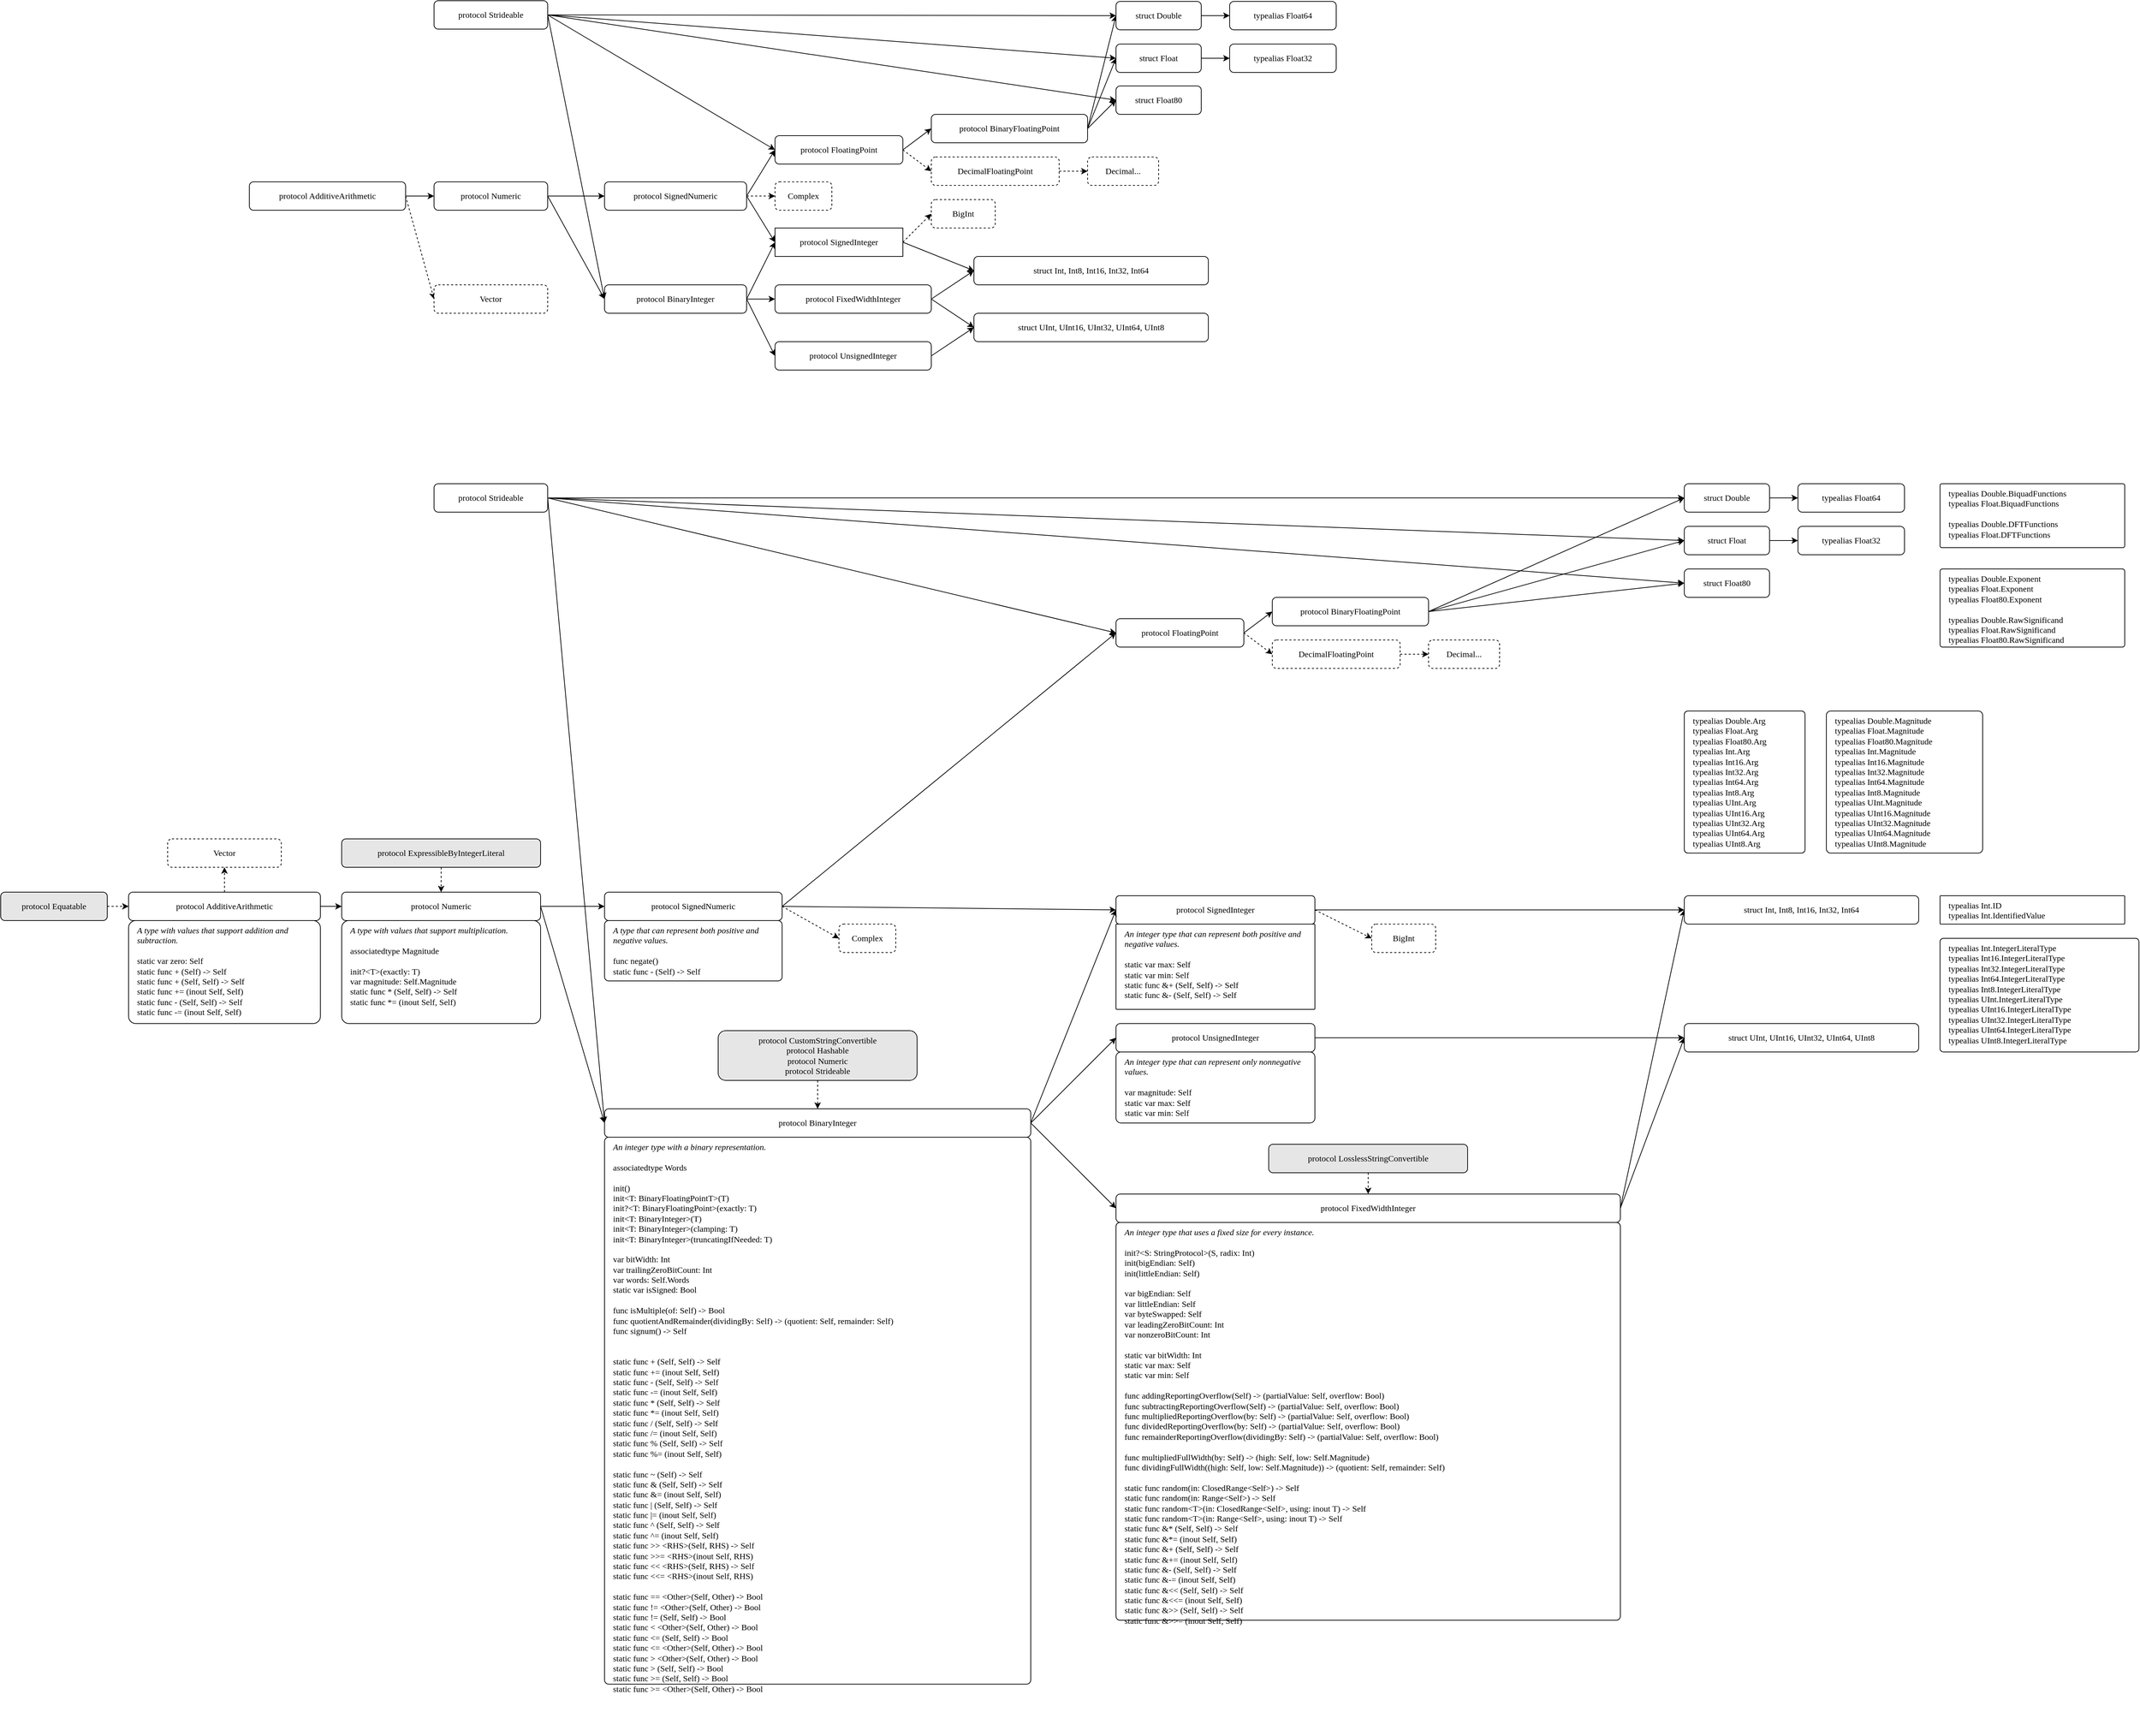 <mxfile version="10.8.9" type="github"><diagram id="rcVeph1lbxfG8_K3qu0U" name="Page-1"><mxGraphModel dx="2226" dy="1978" grid="1" gridSize="10" guides="1" tooltips="1" connect="1" arrows="1" fold="1" page="1" pageScale="1" pageWidth="827" pageHeight="1169" math="0" shadow="0"><root><mxCell id="0"/><mxCell id="1" parent="0"/><mxCell id="bAg9nZdT17nKx8bPK2S7-5" style="rounded=0;orthogonalLoop=1;jettySize=auto;html=1;exitX=1;exitY=0.5;exitDx=0;exitDy=0;entryX=0;entryY=0.5;entryDx=0;entryDy=0;" parent="1" source="bAg9nZdT17nKx8bPK2S7-1" target="bAg9nZdT17nKx8bPK2S7-3" edge="1"><mxGeometry relative="1" as="geometry"/></mxCell><mxCell id="bAg9nZdT17nKx8bPK2S7-16" style="edgeStyle=none;rounded=0;orthogonalLoop=1;jettySize=auto;html=1;exitX=1;exitY=0.5;exitDx=0;exitDy=0;entryX=0;entryY=0.5;entryDx=0;entryDy=0;" parent="1" source="bAg9nZdT17nKx8bPK2S7-1" target="bAg9nZdT17nKx8bPK2S7-11" edge="1"><mxGeometry relative="1" as="geometry"/></mxCell><mxCell id="bAg9nZdT17nKx8bPK2S7-1" value="&lt;div&gt;&lt;div&gt;&lt;div&gt;&lt;div&gt;&lt;div&gt;&lt;div&gt;&lt;div&gt;&lt;div&gt;&lt;div&gt;&lt;div&gt;&lt;div&gt;&lt;div&gt;&lt;div&gt;&lt;div&gt;&lt;div&gt;&lt;span&gt;&lt;div&gt;&lt;div&gt;&lt;div&gt;&lt;div&gt;&lt;div&gt;&lt;div&gt;&lt;div&gt;&lt;div&gt;&lt;div&gt;&lt;div&gt;&lt;div&gt;&lt;div&gt;&lt;div&gt;&lt;div&gt;&lt;div&gt;&lt;div&gt;&lt;div&gt;&lt;div&gt;&lt;div&gt;&lt;div&gt;&lt;span&gt;&lt;div&gt;&lt;div&gt;&lt;div&gt;&lt;div&gt;&lt;div&gt;&lt;div&gt;&lt;div&gt;&lt;div&gt;&lt;div&gt;&lt;div&gt;&lt;div&gt;&lt;div&gt;&lt;div&gt;&lt;div&gt;&lt;div&gt;&lt;div&gt;&lt;table&gt;&lt;tbody&gt;&lt;tr&gt;&lt;td height=&quot;21&quot;&gt;protocol FixedWidthInteger&lt;/td&gt;&lt;/tr&gt;&lt;/tbody&gt;&lt;/table&gt;&lt;/div&gt;&lt;/div&gt;&lt;/div&gt;&lt;/div&gt;&lt;/div&gt;&lt;/div&gt;&lt;/div&gt;&lt;/div&gt;&lt;/div&gt;&lt;/div&gt;&lt;/div&gt;&lt;/div&gt;&lt;/div&gt;&lt;/div&gt;&lt;/div&gt;&lt;/div&gt;&lt;/span&gt;&lt;/div&gt;&lt;/div&gt;&lt;/div&gt;&lt;/div&gt;&lt;/div&gt;&lt;/div&gt;&lt;/div&gt;&lt;/div&gt;&lt;/div&gt;&lt;/div&gt;&lt;/div&gt;&lt;/div&gt;&lt;/div&gt;&lt;/div&gt;&lt;/div&gt;&lt;/div&gt;&lt;/div&gt;&lt;/div&gt;&lt;/div&gt;&lt;/div&gt;&lt;/span&gt;&lt;/div&gt;&lt;/div&gt;&lt;/div&gt;&lt;/div&gt;&lt;/div&gt;&lt;/div&gt;&lt;/div&gt;&lt;/div&gt;&lt;/div&gt;&lt;/div&gt;&lt;/div&gt;&lt;/div&gt;&lt;/div&gt;&lt;/div&gt;&lt;/div&gt;" style="rounded=1;whiteSpace=wrap;html=1;fontFamily=Menlo;" parent="1" vertex="1"><mxGeometry x="800" y="120" width="220" height="40" as="geometry"/></mxCell><mxCell id="bAg9nZdT17nKx8bPK2S7-6" style="rounded=0;orthogonalLoop=1;jettySize=auto;html=1;exitX=1;exitY=0.5;exitDx=0;exitDy=0;entryX=0;entryY=0.5;entryDx=0;entryDy=0;" parent="1" source="bAg9nZdT17nKx8bPK2S7-2" target="bAg9nZdT17nKx8bPK2S7-3" edge="1"><mxGeometry relative="1" as="geometry"/></mxCell><mxCell id="KWHoCQcayo5Sqr1PXvE4-10" style="edgeStyle=none;rounded=0;orthogonalLoop=1;jettySize=auto;html=1;exitX=1;exitY=0.5;exitDx=0;exitDy=0;entryX=0;entryY=0.5;entryDx=0;entryDy=0;dashed=1;" parent="1" source="bAg9nZdT17nKx8bPK2S7-2" target="KWHoCQcayo5Sqr1PXvE4-9" edge="1"><mxGeometry relative="1" as="geometry"/></mxCell><mxCell id="bAg9nZdT17nKx8bPK2S7-2" value="&lt;span&gt;&lt;span&gt;&lt;table&gt;&lt;tbody&gt;&lt;tr&gt;&lt;td height=&quot;21&quot;&gt;protocol SignedInteger&lt;/td&gt;&lt;/tr&gt;&lt;/tbody&gt;&lt;/table&gt;&lt;/span&gt;&lt;/span&gt;" style="rounded=1;whiteSpace=wrap;html=1;fontFamily=Menlo;arcSize=0;" parent="1" vertex="1"><mxGeometry x="800" y="40" width="180" height="40" as="geometry"/></mxCell><mxCell id="bAg9nZdT17nKx8bPK2S7-3" value="&lt;span&gt;&lt;span&gt;struct Int,&amp;nbsp;&lt;/span&gt;&lt;/span&gt;Int8, Int16, Int32, Int64&lt;span&gt;&lt;span&gt;&lt;br&gt;&lt;/span&gt;&lt;/span&gt;" style="rounded=1;whiteSpace=wrap;html=1;fontFamily=Menlo;" parent="1" vertex="1"><mxGeometry x="1080" y="80" width="330" height="40" as="geometry"/></mxCell><mxCell id="bAg9nZdT17nKx8bPK2S7-9" style="edgeStyle=none;rounded=0;orthogonalLoop=1;jettySize=auto;html=1;exitX=1;exitY=0.5;exitDx=0;exitDy=0;entryX=0;entryY=0.5;entryDx=0;entryDy=0;" parent="1" source="bAg9nZdT17nKx8bPK2S7-7" target="bAg9nZdT17nKx8bPK2S7-1" edge="1"><mxGeometry relative="1" as="geometry"/></mxCell><mxCell id="bAg9nZdT17nKx8bPK2S7-17" style="edgeStyle=none;rounded=0;orthogonalLoop=1;jettySize=auto;html=1;exitX=1;exitY=0.5;exitDx=0;exitDy=0;entryX=0;entryY=0.5;entryDx=0;entryDy=0;" parent="1" source="bAg9nZdT17nKx8bPK2S7-7" target="bAg9nZdT17nKx8bPK2S7-13" edge="1"><mxGeometry relative="1" as="geometry"/></mxCell><mxCell id="bAg9nZdT17nKx8bPK2S7-18" style="edgeStyle=none;rounded=0;orthogonalLoop=1;jettySize=auto;html=1;exitX=1;exitY=0.5;exitDx=0;exitDy=0;entryX=0;entryY=0.5;entryDx=0;entryDy=0;" parent="1" source="bAg9nZdT17nKx8bPK2S7-7" target="bAg9nZdT17nKx8bPK2S7-2" edge="1"><mxGeometry relative="1" as="geometry"/></mxCell><mxCell id="bAg9nZdT17nKx8bPK2S7-7" value="&lt;span&gt;&lt;span&gt;protocol BinaryInteger&lt;br&gt;&lt;/span&gt;&lt;/span&gt;" style="rounded=1;whiteSpace=wrap;html=1;fontFamily=Menlo;" parent="1" vertex="1"><mxGeometry x="560" y="120" width="200" height="40" as="geometry"/></mxCell><mxCell id="bAg9nZdT17nKx8bPK2S7-11" value="struct&amp;nbsp;&lt;span&gt;&lt;span&gt;UInt, UInt16, UInt32, UInt64, UInt8&lt;br&gt;&lt;/span&gt;&lt;/span&gt;" style="rounded=1;whiteSpace=wrap;html=1;fontFamily=Menlo;" parent="1" vertex="1"><mxGeometry x="1080" y="160" width="330" height="40" as="geometry"/></mxCell><mxCell id="bAg9nZdT17nKx8bPK2S7-15" style="edgeStyle=none;rounded=0;orthogonalLoop=1;jettySize=auto;html=1;exitX=1;exitY=0.5;exitDx=0;exitDy=0;entryX=0;entryY=0.5;entryDx=0;entryDy=0;" parent="1" source="bAg9nZdT17nKx8bPK2S7-13" target="bAg9nZdT17nKx8bPK2S7-11" edge="1"><mxGeometry relative="1" as="geometry"/></mxCell><mxCell id="bAg9nZdT17nKx8bPK2S7-13" value="&lt;span&gt;&lt;span&gt;protocol UnsignedInteger&lt;br&gt;&lt;/span&gt;&lt;/span&gt;" style="rounded=1;whiteSpace=wrap;html=1;fontFamily=Menlo;" parent="1" vertex="1"><mxGeometry x="800" y="200" width="220" height="40" as="geometry"/></mxCell><mxCell id="bAg9nZdT17nKx8bPK2S7-22" style="edgeStyle=none;rounded=0;orthogonalLoop=1;jettySize=auto;html=1;exitX=1;exitY=0.5;exitDx=0;exitDy=0;entryX=0;entryY=0.5;entryDx=0;entryDy=0;" parent="1" source="bAg9nZdT17nKx8bPK2S7-19" target="bAg9nZdT17nKx8bPK2S7-7" edge="1"><mxGeometry relative="1" as="geometry"/></mxCell><mxCell id="RIY-XJ7bLuu8b7dFE1G2-24" style="edgeStyle=none;rounded=0;orthogonalLoop=1;jettySize=auto;html=1;exitX=1;exitY=0.5;exitDx=0;exitDy=0;entryX=0;entryY=0.5;entryDx=0;entryDy=0;" parent="1" source="bAg9nZdT17nKx8bPK2S7-19" target="RIY-XJ7bLuu8b7dFE1G2-22" edge="1"><mxGeometry relative="1" as="geometry"/></mxCell><mxCell id="KWHoCQcayo5Sqr1PXvE4-2" style="rounded=0;orthogonalLoop=1;jettySize=auto;html=1;exitX=1;exitY=0.5;exitDx=0;exitDy=0;entryX=0;entryY=0.5;entryDx=0;entryDy=0;dashed=1;" parent="1" source="bAg9nZdT17nKx8bPK2S7-24" target="KWHoCQcayo5Sqr1PXvE4-1" edge="1"><mxGeometry relative="1" as="geometry"/></mxCell><mxCell id="bAg9nZdT17nKx8bPK2S7-19" value="&lt;span&gt;&lt;span&gt;protocol Numeric&lt;br&gt;&lt;/span&gt;&lt;/span&gt;" style="rounded=1;whiteSpace=wrap;html=1;fontFamily=Menlo;" parent="1" vertex="1"><mxGeometry x="320" y="-25" width="160" height="40" as="geometry"/></mxCell><mxCell id="bAg9nZdT17nKx8bPK2S7-23" style="edgeStyle=none;rounded=0;orthogonalLoop=1;jettySize=auto;html=1;exitX=1;exitY=0.5;exitDx=0;exitDy=0;entryX=0;entryY=0.5;entryDx=0;entryDy=0;" parent="1" source="bAg9nZdT17nKx8bPK2S7-20" target="bAg9nZdT17nKx8bPK2S7-7" edge="1"><mxGeometry relative="1" as="geometry"/></mxCell><mxCell id="RIY-XJ7bLuu8b7dFE1G2-6" style="edgeStyle=none;rounded=0;orthogonalLoop=1;jettySize=auto;html=1;exitX=1;exitY=0.5;exitDx=0;exitDy=0;entryX=0;entryY=0.5;entryDx=0;entryDy=0;" parent="1" source="bAg9nZdT17nKx8bPK2S7-20" target="bAg9nZdT17nKx8bPK2S7-37" edge="1"><mxGeometry relative="1" as="geometry"/></mxCell><mxCell id="RIY-XJ7bLuu8b7dFE1G2-10" style="edgeStyle=none;rounded=0;orthogonalLoop=1;jettySize=auto;html=1;exitX=1;exitY=0.5;exitDx=0;exitDy=0;entryX=0;entryY=0.5;entryDx=0;entryDy=0;" parent="1" source="bAg9nZdT17nKx8bPK2S7-20" target="bAg9nZdT17nKx8bPK2S7-40" edge="1"><mxGeometry relative="1" as="geometry"/></mxCell><mxCell id="RIY-XJ7bLuu8b7dFE1G2-20" style="edgeStyle=none;rounded=0;orthogonalLoop=1;jettySize=auto;html=1;exitX=1;exitY=0.5;exitDx=0;exitDy=0;entryX=0;entryY=0.5;entryDx=0;entryDy=0;" parent="1" source="bAg9nZdT17nKx8bPK2S7-20" target="bAg9nZdT17nKx8bPK2S7-42" edge="1"><mxGeometry relative="1" as="geometry"/></mxCell><mxCell id="RIY-XJ7bLuu8b7dFE1G2-21" style="edgeStyle=none;rounded=0;orthogonalLoop=1;jettySize=auto;html=1;exitX=1;exitY=0.5;exitDx=0;exitDy=0;entryX=0;entryY=0.5;entryDx=0;entryDy=0;" parent="1" source="bAg9nZdT17nKx8bPK2S7-20" target="bAg9nZdT17nKx8bPK2S7-35" edge="1"><mxGeometry relative="1" as="geometry"/></mxCell><mxCell id="bAg9nZdT17nKx8bPK2S7-20" value="&lt;span&gt;&lt;span&gt;protocol Strideable&lt;br&gt;&lt;/span&gt;&lt;/span&gt;" style="rounded=1;whiteSpace=wrap;html=1;fontFamily=Menlo;" parent="1" vertex="1"><mxGeometry x="320" y="-280" width="160" height="40" as="geometry"/></mxCell><mxCell id="bAg9nZdT17nKx8bPK2S7-25" style="edgeStyle=none;rounded=0;orthogonalLoop=1;jettySize=auto;html=1;exitX=1;exitY=0.5;exitDx=0;exitDy=0;entryX=0;entryY=0.5;entryDx=0;entryDy=0;" parent="1" source="bAg9nZdT17nKx8bPK2S7-24" target="bAg9nZdT17nKx8bPK2S7-19" edge="1"><mxGeometry relative="1" as="geometry"/></mxCell><mxCell id="bAg9nZdT17nKx8bPK2S7-24" value="&lt;span&gt;&lt;span&gt;protocol AdditiveArithmetic&lt;br&gt;&lt;/span&gt;&lt;/span&gt;" style="rounded=1;whiteSpace=wrap;html=1;fontFamily=Menlo;" parent="1" vertex="1"><mxGeometry x="60" y="-25" width="220" height="40" as="geometry"/></mxCell><mxCell id="bAg9nZdT17nKx8bPK2S7-39" style="edgeStyle=none;rounded=0;orthogonalLoop=1;jettySize=auto;html=1;exitX=1;exitY=0.5;exitDx=0;exitDy=0;entryX=0;entryY=0.5;entryDx=0;entryDy=0;" parent="1" source="bAg9nZdT17nKx8bPK2S7-30" target="bAg9nZdT17nKx8bPK2S7-37" edge="1"><mxGeometry relative="1" as="geometry"/></mxCell><mxCell id="bAg9nZdT17nKx8bPK2S7-41" style="edgeStyle=none;rounded=0;orthogonalLoop=1;jettySize=auto;html=1;exitX=1;exitY=0.5;exitDx=0;exitDy=0;entryX=0;entryY=0.5;entryDx=0;entryDy=0;" parent="1" source="bAg9nZdT17nKx8bPK2S7-30" target="bAg9nZdT17nKx8bPK2S7-40" edge="1"><mxGeometry relative="1" as="geometry"/></mxCell><mxCell id="bAg9nZdT17nKx8bPK2S7-44" style="edgeStyle=none;rounded=0;orthogonalLoop=1;jettySize=auto;html=1;exitX=1;exitY=0.5;exitDx=0;exitDy=0;entryX=0;entryY=0.5;entryDx=0;entryDy=0;" parent="1" source="bAg9nZdT17nKx8bPK2S7-30" target="bAg9nZdT17nKx8bPK2S7-42" edge="1"><mxGeometry relative="1" as="geometry"/></mxCell><mxCell id="bAg9nZdT17nKx8bPK2S7-30" value="&lt;span&gt;&lt;span&gt;protocol BinaryFloatingPoint&lt;br&gt;&lt;/span&gt;&lt;/span&gt;" style="rounded=1;whiteSpace=wrap;html=1;fontFamily=Menlo;" parent="1" vertex="1"><mxGeometry x="1020" y="-120" width="220" height="40" as="geometry"/></mxCell><mxCell id="bAg9nZdT17nKx8bPK2S7-36" style="edgeStyle=none;rounded=0;orthogonalLoop=1;jettySize=auto;html=1;exitX=1;exitY=0.5;exitDx=0;exitDy=0;entryX=0;entryY=0.5;entryDx=0;entryDy=0;" parent="1" source="bAg9nZdT17nKx8bPK2S7-35" target="bAg9nZdT17nKx8bPK2S7-30" edge="1"><mxGeometry relative="1" as="geometry"/></mxCell><mxCell id="KWHoCQcayo5Sqr1PXvE4-6" style="edgeStyle=none;rounded=0;orthogonalLoop=1;jettySize=auto;html=1;exitX=1;exitY=0.5;exitDx=0;exitDy=0;entryX=0;entryY=0.5;entryDx=0;entryDy=0;dashed=1;" parent="1" source="bAg9nZdT17nKx8bPK2S7-35" target="KWHoCQcayo5Sqr1PXvE4-5" edge="1"><mxGeometry relative="1" as="geometry"/></mxCell><mxCell id="bAg9nZdT17nKx8bPK2S7-35" value="&lt;span&gt;&lt;span&gt;protocol FloatingPoint&lt;br&gt;&lt;/span&gt;&lt;/span&gt;" style="rounded=1;whiteSpace=wrap;html=1;fontFamily=Menlo;" parent="1" vertex="1"><mxGeometry x="800" y="-90" width="180" height="40" as="geometry"/></mxCell><mxCell id="RIY-XJ7bLuu8b7dFE1G2-17" style="edgeStyle=none;rounded=0;orthogonalLoop=1;jettySize=auto;html=1;exitX=1;exitY=0.5;exitDx=0;exitDy=0;entryX=0;entryY=0.5;entryDx=0;entryDy=0;" parent="1" source="bAg9nZdT17nKx8bPK2S7-37" target="RIY-XJ7bLuu8b7dFE1G2-16" edge="1"><mxGeometry relative="1" as="geometry"/></mxCell><mxCell id="bAg9nZdT17nKx8bPK2S7-37" value="&lt;span&gt;&lt;span&gt;struct Double&lt;br&gt;&lt;/span&gt;&lt;/span&gt;" style="rounded=1;whiteSpace=wrap;html=1;fontFamily=Menlo;" parent="1" vertex="1"><mxGeometry x="1280" y="-279" width="120" height="40" as="geometry"/></mxCell><mxCell id="RIY-XJ7bLuu8b7dFE1G2-15" style="edgeStyle=none;rounded=0;orthogonalLoop=1;jettySize=auto;html=1;exitX=1;exitY=0.5;exitDx=0;exitDy=0;entryX=0;entryY=0.5;entryDx=0;entryDy=0;" parent="1" source="bAg9nZdT17nKx8bPK2S7-40" target="RIY-XJ7bLuu8b7dFE1G2-14" edge="1"><mxGeometry relative="1" as="geometry"/></mxCell><mxCell id="bAg9nZdT17nKx8bPK2S7-40" value="&lt;span&gt;&lt;span&gt;struct Float&lt;br&gt;&lt;/span&gt;&lt;/span&gt;" style="rounded=1;whiteSpace=wrap;html=1;fontFamily=Menlo;" parent="1" vertex="1"><mxGeometry x="1280" y="-219" width="120" height="40" as="geometry"/></mxCell><mxCell id="bAg9nZdT17nKx8bPK2S7-42" value="&lt;span&gt;&lt;span&gt;struct Float80&lt;br&gt;&lt;/span&gt;&lt;/span&gt;" style="rounded=1;whiteSpace=wrap;html=1;fontFamily=Menlo;" parent="1" vertex="1"><mxGeometry x="1280" y="-160" width="120" height="40" as="geometry"/></mxCell><mxCell id="RIY-XJ7bLuu8b7dFE1G2-14" value="&lt;span&gt;&lt;span&gt;&lt;span&gt;typealias Float32&lt;/span&gt;&lt;br&gt;&lt;/span&gt;&lt;/span&gt;" style="rounded=1;whiteSpace=wrap;html=1;fontFamily=Menlo;" parent="1" vertex="1"><mxGeometry x="1440" y="-219" width="150" height="40" as="geometry"/></mxCell><mxCell id="RIY-XJ7bLuu8b7dFE1G2-16" value="&lt;span&gt;&lt;span&gt;&lt;span&gt;typealias Float64&lt;/span&gt;&lt;br&gt;&lt;/span&gt;&lt;/span&gt;" style="rounded=1;whiteSpace=wrap;html=1;fontFamily=Menlo;" parent="1" vertex="1"><mxGeometry x="1440" y="-279" width="150" height="40" as="geometry"/></mxCell><mxCell id="RIY-XJ7bLuu8b7dFE1G2-23" style="edgeStyle=none;rounded=0;orthogonalLoop=1;jettySize=auto;html=1;exitX=1;exitY=0.5;exitDx=0;exitDy=0;entryX=0;entryY=0.5;entryDx=0;entryDy=0;" parent="1" source="RIY-XJ7bLuu8b7dFE1G2-22" target="bAg9nZdT17nKx8bPK2S7-35" edge="1"><mxGeometry relative="1" as="geometry"/></mxCell><mxCell id="RIY-XJ7bLuu8b7dFE1G2-25" style="edgeStyle=none;rounded=0;orthogonalLoop=1;jettySize=auto;html=1;exitX=1;exitY=0.5;exitDx=0;exitDy=0;entryX=0;entryY=0.5;entryDx=0;entryDy=0;" parent="1" source="RIY-XJ7bLuu8b7dFE1G2-22" target="bAg9nZdT17nKx8bPK2S7-2" edge="1"><mxGeometry relative="1" as="geometry"/></mxCell><mxCell id="KWHoCQcayo5Sqr1PXvE4-4" style="edgeStyle=none;rounded=0;orthogonalLoop=1;jettySize=auto;html=1;exitX=1;exitY=0.5;exitDx=0;exitDy=0;entryX=0;entryY=0.5;entryDx=0;entryDy=0;dashed=1;" parent="1" source="RIY-XJ7bLuu8b7dFE1G2-22" target="KWHoCQcayo5Sqr1PXvE4-3" edge="1"><mxGeometry relative="1" as="geometry"/></mxCell><mxCell id="RIY-XJ7bLuu8b7dFE1G2-22" value="&lt;span&gt;&lt;span&gt;&lt;span&gt;protocol SignedNumeric&lt;/span&gt;&lt;br&gt;&lt;/span&gt;&lt;/span&gt;" style="rounded=1;whiteSpace=wrap;html=1;fontFamily=Menlo;" parent="1" vertex="1"><mxGeometry x="560" y="-25" width="200" height="40" as="geometry"/></mxCell><mxCell id="KWHoCQcayo5Sqr1PXvE4-1" value="&lt;span&gt;&lt;span&gt;Vector&lt;br&gt;&lt;/span&gt;&lt;/span&gt;" style="rounded=1;whiteSpace=wrap;html=1;fontFamily=Menlo;dashed=1;" parent="1" vertex="1"><mxGeometry x="320" y="120" width="160" height="40" as="geometry"/></mxCell><mxCell id="KWHoCQcayo5Sqr1PXvE4-3" value="&lt;span&gt;&lt;span&gt;Complex&lt;br&gt;&lt;/span&gt;&lt;/span&gt;" style="rounded=1;whiteSpace=wrap;html=1;fontFamily=Menlo;dashed=1;" parent="1" vertex="1"><mxGeometry x="800" y="-25" width="80" height="40" as="geometry"/></mxCell><mxCell id="KWHoCQcayo5Sqr1PXvE4-8" style="edgeStyle=none;rounded=0;orthogonalLoop=1;jettySize=auto;html=1;exitX=1;exitY=0.5;exitDx=0;exitDy=0;entryX=0;entryY=0.5;entryDx=0;entryDy=0;dashed=1;" parent="1" source="KWHoCQcayo5Sqr1PXvE4-5" target="KWHoCQcayo5Sqr1PXvE4-7" edge="1"><mxGeometry relative="1" as="geometry"/></mxCell><mxCell id="KWHoCQcayo5Sqr1PXvE4-5" value="&lt;span&gt;&lt;span&gt;DecimalFloatingPoint&lt;br&gt;&lt;/span&gt;&lt;/span&gt;" style="rounded=1;whiteSpace=wrap;html=1;fontFamily=Menlo;dashed=1;" parent="1" vertex="1"><mxGeometry x="1020" y="-60" width="180" height="40" as="geometry"/></mxCell><mxCell id="KWHoCQcayo5Sqr1PXvE4-7" value="&lt;span&gt;&lt;span&gt;Decimal...&lt;br&gt;&lt;/span&gt;&lt;/span&gt;" style="rounded=1;whiteSpace=wrap;html=1;fontFamily=Menlo;dashed=1;" parent="1" vertex="1"><mxGeometry x="1240" y="-60" width="100" height="40" as="geometry"/></mxCell><mxCell id="KWHoCQcayo5Sqr1PXvE4-9" value="&lt;span&gt;&lt;span&gt;BigInt&lt;br&gt;&lt;/span&gt;&lt;/span&gt;" style="rounded=1;whiteSpace=wrap;html=1;fontFamily=Menlo;dashed=1;" parent="1" vertex="1"><mxGeometry x="1020" width="90" height="40" as="geometry"/></mxCell><mxCell id="ykMHdcyJ0icdueJOqCW1-1" style="rounded=0;orthogonalLoop=1;jettySize=auto;html=1;exitX=1;exitY=0.5;exitDx=0;exitDy=0;entryX=0;entryY=0.5;entryDx=0;entryDy=0;" edge="1" source="ykMHdcyJ0icdueJOqCW1-3" target="ykMHdcyJ0icdueJOqCW1-7" parent="1"><mxGeometry relative="1" as="geometry"/></mxCell><mxCell id="ykMHdcyJ0icdueJOqCW1-2" style="edgeStyle=none;rounded=0;orthogonalLoop=1;jettySize=auto;html=1;exitX=1;exitY=0.5;exitDx=0;exitDy=0;entryX=0;entryY=0.5;entryDx=0;entryDy=0;" edge="1" source="ykMHdcyJ0icdueJOqCW1-3" target="ykMHdcyJ0icdueJOqCW1-12" parent="1"><mxGeometry relative="1" as="geometry"/></mxCell><mxCell id="ykMHdcyJ0icdueJOqCW1-3" value="&lt;div&gt;&lt;div&gt;&lt;div&gt;&lt;div&gt;&lt;div&gt;&lt;div&gt;&lt;div&gt;&lt;div&gt;&lt;div&gt;&lt;div&gt;&lt;div&gt;&lt;div&gt;&lt;div&gt;&lt;div&gt;&lt;div&gt;&lt;span&gt;&lt;div&gt;&lt;div&gt;&lt;div&gt;&lt;div&gt;&lt;div&gt;&lt;div&gt;&lt;div&gt;&lt;div&gt;&lt;div&gt;&lt;div&gt;&lt;div&gt;&lt;div&gt;&lt;div&gt;&lt;div&gt;&lt;div&gt;&lt;div&gt;&lt;div&gt;&lt;div&gt;&lt;div&gt;&lt;div&gt;&lt;span&gt;&lt;div&gt;&lt;div&gt;&lt;div&gt;&lt;div&gt;&lt;div&gt;&lt;div&gt;&lt;div&gt;&lt;div&gt;&lt;div&gt;&lt;div&gt;&lt;div&gt;&lt;div&gt;&lt;div&gt;&lt;div&gt;&lt;div&gt;&lt;div&gt;&lt;table&gt;&lt;tbody&gt;&lt;tr&gt;&lt;td height=&quot;21&quot;&gt;protocol FixedWidthInteger&lt;/td&gt;&lt;/tr&gt;&lt;/tbody&gt;&lt;/table&gt;&lt;/div&gt;&lt;/div&gt;&lt;/div&gt;&lt;/div&gt;&lt;/div&gt;&lt;/div&gt;&lt;/div&gt;&lt;/div&gt;&lt;/div&gt;&lt;/div&gt;&lt;/div&gt;&lt;/div&gt;&lt;/div&gt;&lt;/div&gt;&lt;/div&gt;&lt;/div&gt;&lt;/span&gt;&lt;/div&gt;&lt;/div&gt;&lt;/div&gt;&lt;/div&gt;&lt;/div&gt;&lt;/div&gt;&lt;/div&gt;&lt;/div&gt;&lt;/div&gt;&lt;/div&gt;&lt;/div&gt;&lt;/div&gt;&lt;/div&gt;&lt;/div&gt;&lt;/div&gt;&lt;/div&gt;&lt;/div&gt;&lt;/div&gt;&lt;/div&gt;&lt;/div&gt;&lt;/span&gt;&lt;/div&gt;&lt;/div&gt;&lt;/div&gt;&lt;/div&gt;&lt;/div&gt;&lt;/div&gt;&lt;/div&gt;&lt;/div&gt;&lt;/div&gt;&lt;/div&gt;&lt;/div&gt;&lt;/div&gt;&lt;/div&gt;&lt;/div&gt;&lt;/div&gt;" style="rounded=1;whiteSpace=wrap;html=1;fontFamily=Menlo;" vertex="1" parent="1"><mxGeometry x="1280" y="1400" width="710" height="40" as="geometry"/></mxCell><mxCell id="ykMHdcyJ0icdueJOqCW1-4" style="rounded=0;orthogonalLoop=1;jettySize=auto;html=1;exitX=1;exitY=0.5;exitDx=0;exitDy=0;entryX=0;entryY=0.5;entryDx=0;entryDy=0;" edge="1" source="ykMHdcyJ0icdueJOqCW1-6" target="ykMHdcyJ0icdueJOqCW1-7" parent="1"><mxGeometry relative="1" as="geometry"/></mxCell><mxCell id="ykMHdcyJ0icdueJOqCW1-5" style="edgeStyle=none;rounded=0;orthogonalLoop=1;jettySize=auto;html=1;exitX=1;exitY=0.5;exitDx=0;exitDy=0;entryX=0;entryY=0.5;entryDx=0;entryDy=0;dashed=1;" edge="1" source="ykMHdcyJ0icdueJOqCW1-6" target="ykMHdcyJ0icdueJOqCW1-50" parent="1"><mxGeometry relative="1" as="geometry"/></mxCell><mxCell id="ykMHdcyJ0icdueJOqCW1-6" value="&lt;span&gt;&lt;span&gt;&lt;table&gt;&lt;tbody&gt;&lt;tr&gt;&lt;td height=&quot;21&quot;&gt;protocol SignedInteger&lt;/td&gt;&lt;/tr&gt;&lt;/tbody&gt;&lt;/table&gt;&lt;/span&gt;&lt;/span&gt;" style="rounded=1;whiteSpace=wrap;html=1;fontFamily=Menlo;arcSize=12;" vertex="1" parent="1"><mxGeometry x="1280" y="980" width="280" height="40" as="geometry"/></mxCell><mxCell id="ykMHdcyJ0icdueJOqCW1-7" value="&lt;span&gt;&lt;span&gt;struct Int,&amp;nbsp;&lt;/span&gt;&lt;/span&gt;Int8, Int16, Int32, Int64&lt;span&gt;&lt;span&gt;&lt;br&gt;&lt;/span&gt;&lt;/span&gt;" style="rounded=1;whiteSpace=wrap;html=1;fontFamily=Menlo;" vertex="1" parent="1"><mxGeometry x="2080" y="980" width="330" height="40" as="geometry"/></mxCell><mxCell id="ykMHdcyJ0icdueJOqCW1-8" style="edgeStyle=none;rounded=0;orthogonalLoop=1;jettySize=auto;html=1;exitX=1;exitY=0.5;exitDx=0;exitDy=0;entryX=0;entryY=0.5;entryDx=0;entryDy=0;" edge="1" source="ykMHdcyJ0icdueJOqCW1-11" target="ykMHdcyJ0icdueJOqCW1-3" parent="1"><mxGeometry relative="1" as="geometry"/></mxCell><mxCell id="ykMHdcyJ0icdueJOqCW1-9" style="edgeStyle=none;rounded=0;orthogonalLoop=1;jettySize=auto;html=1;exitX=1;exitY=0.5;exitDx=0;exitDy=0;entryX=0;entryY=0.5;entryDx=0;entryDy=0;" edge="1" source="ykMHdcyJ0icdueJOqCW1-11" target="ykMHdcyJ0icdueJOqCW1-14" parent="1"><mxGeometry relative="1" as="geometry"/></mxCell><mxCell id="ykMHdcyJ0icdueJOqCW1-10" style="edgeStyle=none;rounded=0;orthogonalLoop=1;jettySize=auto;html=1;exitX=1;exitY=0.5;exitDx=0;exitDy=0;entryX=0;entryY=0.5;entryDx=0;entryDy=0;" edge="1" source="ykMHdcyJ0icdueJOqCW1-11" target="ykMHdcyJ0icdueJOqCW1-6" parent="1"><mxGeometry relative="1" as="geometry"/></mxCell><mxCell id="ykMHdcyJ0icdueJOqCW1-11" value="&lt;span&gt;&lt;span&gt;protocol BinaryInteger&lt;br&gt;&lt;/span&gt;&lt;/span&gt;" style="rounded=1;whiteSpace=wrap;html=1;fontFamily=Menlo;" vertex="1" parent="1"><mxGeometry x="560" y="1280" width="600" height="40" as="geometry"/></mxCell><mxCell id="ykMHdcyJ0icdueJOqCW1-12" value="struct&amp;nbsp;&lt;span&gt;&lt;span&gt;UInt, UInt16, UInt32, UInt64, UInt8&lt;br&gt;&lt;/span&gt;&lt;/span&gt;" style="rounded=1;whiteSpace=wrap;html=1;fontFamily=Menlo;" vertex="1" parent="1"><mxGeometry x="2080" y="1160" width="330" height="40" as="geometry"/></mxCell><mxCell id="ykMHdcyJ0icdueJOqCW1-13" style="edgeStyle=none;rounded=0;orthogonalLoop=1;jettySize=auto;html=1;exitX=1;exitY=0.5;exitDx=0;exitDy=0;entryX=0;entryY=0.5;entryDx=0;entryDy=0;" edge="1" source="ykMHdcyJ0icdueJOqCW1-14" target="ykMHdcyJ0icdueJOqCW1-12" parent="1"><mxGeometry relative="1" as="geometry"/></mxCell><mxCell id="ykMHdcyJ0icdueJOqCW1-14" value="&lt;span&gt;&lt;span&gt;protocol UnsignedInteger&lt;br&gt;&lt;/span&gt;&lt;/span&gt;" style="rounded=1;whiteSpace=wrap;html=1;fontFamily=Menlo;" vertex="1" parent="1"><mxGeometry x="1280" y="1160" width="280" height="40" as="geometry"/></mxCell><mxCell id="ykMHdcyJ0icdueJOqCW1-15" style="edgeStyle=none;rounded=0;orthogonalLoop=1;jettySize=auto;html=1;exitX=1;exitY=0.5;exitDx=0;exitDy=0;entryX=0;entryY=0.5;entryDx=0;entryDy=0;" edge="1" source="ykMHdcyJ0icdueJOqCW1-18" target="ykMHdcyJ0icdueJOqCW1-11" parent="1"><mxGeometry relative="1" as="geometry"/></mxCell><mxCell id="ykMHdcyJ0icdueJOqCW1-16" style="edgeStyle=none;rounded=0;orthogonalLoop=1;jettySize=auto;html=1;exitX=1;exitY=0.5;exitDx=0;exitDy=0;entryX=0;entryY=0.5;entryDx=0;entryDy=0;" edge="1" source="ykMHdcyJ0icdueJOqCW1-18" target="ykMHdcyJ0icdueJOqCW1-44" parent="1"><mxGeometry relative="1" as="geometry"/></mxCell><mxCell id="ykMHdcyJ0icdueJOqCW1-17" style="rounded=0;orthogonalLoop=1;jettySize=auto;html=1;exitX=0.5;exitY=0;exitDx=0;exitDy=0;entryX=0.5;entryY=1;entryDx=0;entryDy=0;dashed=1;" edge="1" source="ykMHdcyJ0icdueJOqCW1-26" target="ykMHdcyJ0icdueJOqCW1-45" parent="1"><mxGeometry relative="1" as="geometry"/></mxCell><mxCell id="ykMHdcyJ0icdueJOqCW1-18" value="&lt;span&gt;&lt;span&gt;protocol Numeric&lt;br&gt;&lt;/span&gt;&lt;/span&gt;" style="rounded=1;whiteSpace=wrap;html=1;fontFamily=Menlo;" vertex="1" parent="1"><mxGeometry x="190" y="975" width="280" height="40" as="geometry"/></mxCell><mxCell id="ykMHdcyJ0icdueJOqCW1-19" style="edgeStyle=none;rounded=0;orthogonalLoop=1;jettySize=auto;html=1;exitX=1;exitY=0.5;exitDx=0;exitDy=0;entryX=0;entryY=0.5;entryDx=0;entryDy=0;" edge="1" source="ykMHdcyJ0icdueJOqCW1-24" target="ykMHdcyJ0icdueJOqCW1-11" parent="1"><mxGeometry relative="1" as="geometry"/></mxCell><mxCell id="ykMHdcyJ0icdueJOqCW1-20" style="edgeStyle=none;rounded=0;orthogonalLoop=1;jettySize=auto;html=1;exitX=1;exitY=0.5;exitDx=0;exitDy=0;entryX=0;entryY=0.5;entryDx=0;entryDy=0;" edge="1" source="ykMHdcyJ0icdueJOqCW1-24" target="ykMHdcyJ0icdueJOqCW1-35" parent="1"><mxGeometry relative="1" as="geometry"/></mxCell><mxCell id="ykMHdcyJ0icdueJOqCW1-21" style="edgeStyle=none;rounded=0;orthogonalLoop=1;jettySize=auto;html=1;exitX=1;exitY=0.5;exitDx=0;exitDy=0;entryX=0;entryY=0.5;entryDx=0;entryDy=0;" edge="1" source="ykMHdcyJ0icdueJOqCW1-24" target="ykMHdcyJ0icdueJOqCW1-37" parent="1"><mxGeometry relative="1" as="geometry"/></mxCell><mxCell id="ykMHdcyJ0icdueJOqCW1-22" style="edgeStyle=none;rounded=0;orthogonalLoop=1;jettySize=auto;html=1;exitX=1;exitY=0.5;exitDx=0;exitDy=0;entryX=0;entryY=0.5;entryDx=0;entryDy=0;" edge="1" source="ykMHdcyJ0icdueJOqCW1-24" target="ykMHdcyJ0icdueJOqCW1-38" parent="1"><mxGeometry relative="1" as="geometry"/></mxCell><mxCell id="ykMHdcyJ0icdueJOqCW1-23" style="edgeStyle=none;rounded=0;orthogonalLoop=1;jettySize=auto;html=1;exitX=1;exitY=0.5;exitDx=0;exitDy=0;entryX=0;entryY=0.5;entryDx=0;entryDy=0;" edge="1" source="ykMHdcyJ0icdueJOqCW1-24" target="ykMHdcyJ0icdueJOqCW1-33" parent="1"><mxGeometry relative="1" as="geometry"/></mxCell><mxCell id="ykMHdcyJ0icdueJOqCW1-24" value="&lt;span&gt;&lt;span&gt;protocol Strideable&lt;br&gt;&lt;/span&gt;&lt;/span&gt;" style="rounded=1;whiteSpace=wrap;html=1;fontFamily=Menlo;" vertex="1" parent="1"><mxGeometry x="320" y="400" width="160" height="40" as="geometry"/></mxCell><mxCell id="ykMHdcyJ0icdueJOqCW1-25" style="edgeStyle=none;rounded=0;orthogonalLoop=1;jettySize=auto;html=1;exitX=1;exitY=0.5;exitDx=0;exitDy=0;entryX=0;entryY=0.5;entryDx=0;entryDy=0;" edge="1" source="ykMHdcyJ0icdueJOqCW1-26" target="ykMHdcyJ0icdueJOqCW1-18" parent="1"><mxGeometry relative="1" as="geometry"/></mxCell><mxCell id="ykMHdcyJ0icdueJOqCW1-26" value="&lt;span&gt;&lt;span&gt;protocol AdditiveArithmetic&lt;br&gt;&lt;/span&gt;&lt;/span&gt;" style="rounded=1;whiteSpace=wrap;html=1;fontFamily=Menlo;" vertex="1" parent="1"><mxGeometry x="-110" y="975" width="270" height="40" as="geometry"/></mxCell><mxCell id="ykMHdcyJ0icdueJOqCW1-27" style="edgeStyle=none;rounded=0;orthogonalLoop=1;jettySize=auto;html=1;exitX=1;exitY=0.5;exitDx=0;exitDy=0;entryX=0;entryY=0.5;entryDx=0;entryDy=0;" edge="1" source="ykMHdcyJ0icdueJOqCW1-30" target="ykMHdcyJ0icdueJOqCW1-35" parent="1"><mxGeometry relative="1" as="geometry"/></mxCell><mxCell id="ykMHdcyJ0icdueJOqCW1-28" style="edgeStyle=none;rounded=0;orthogonalLoop=1;jettySize=auto;html=1;exitX=1;exitY=0.5;exitDx=0;exitDy=0;entryX=0;entryY=0.5;entryDx=0;entryDy=0;" edge="1" source="ykMHdcyJ0icdueJOqCW1-30" target="ykMHdcyJ0icdueJOqCW1-37" parent="1"><mxGeometry relative="1" as="geometry"/></mxCell><mxCell id="ykMHdcyJ0icdueJOqCW1-29" style="edgeStyle=none;rounded=0;orthogonalLoop=1;jettySize=auto;html=1;exitX=1;exitY=0.5;exitDx=0;exitDy=0;entryX=0;entryY=0.5;entryDx=0;entryDy=0;" edge="1" source="ykMHdcyJ0icdueJOqCW1-30" target="ykMHdcyJ0icdueJOqCW1-38" parent="1"><mxGeometry relative="1" as="geometry"/></mxCell><mxCell id="ykMHdcyJ0icdueJOqCW1-30" value="&lt;span&gt;&lt;span&gt;protocol BinaryFloatingPoint&lt;br&gt;&lt;/span&gt;&lt;/span&gt;" style="rounded=1;whiteSpace=wrap;html=1;fontFamily=Menlo;" vertex="1" parent="1"><mxGeometry x="1500" y="560" width="220" height="40" as="geometry"/></mxCell><mxCell id="ykMHdcyJ0icdueJOqCW1-31" style="edgeStyle=none;rounded=0;orthogonalLoop=1;jettySize=auto;html=1;exitX=1;exitY=0.5;exitDx=0;exitDy=0;entryX=0;entryY=0.5;entryDx=0;entryDy=0;" edge="1" source="ykMHdcyJ0icdueJOqCW1-33" target="ykMHdcyJ0icdueJOqCW1-30" parent="1"><mxGeometry relative="1" as="geometry"/></mxCell><mxCell id="ykMHdcyJ0icdueJOqCW1-32" style="edgeStyle=none;rounded=0;orthogonalLoop=1;jettySize=auto;html=1;exitX=1;exitY=0.5;exitDx=0;exitDy=0;entryX=0;entryY=0.5;entryDx=0;entryDy=0;dashed=1;" edge="1" source="ykMHdcyJ0icdueJOqCW1-33" target="ykMHdcyJ0icdueJOqCW1-48" parent="1"><mxGeometry relative="1" as="geometry"/></mxCell><mxCell id="ykMHdcyJ0icdueJOqCW1-33" value="&lt;span&gt;&lt;span&gt;protocol FloatingPoint&lt;br&gt;&lt;/span&gt;&lt;/span&gt;" style="rounded=1;whiteSpace=wrap;html=1;fontFamily=Menlo;" vertex="1" parent="1"><mxGeometry x="1280" y="590" width="180" height="40" as="geometry"/></mxCell><mxCell id="ykMHdcyJ0icdueJOqCW1-34" style="edgeStyle=none;rounded=0;orthogonalLoop=1;jettySize=auto;html=1;exitX=1;exitY=0.5;exitDx=0;exitDy=0;entryX=0;entryY=0.5;entryDx=0;entryDy=0;" edge="1" source="ykMHdcyJ0icdueJOqCW1-35" target="ykMHdcyJ0icdueJOqCW1-40" parent="1"><mxGeometry relative="1" as="geometry"/></mxCell><mxCell id="ykMHdcyJ0icdueJOqCW1-35" value="&lt;span&gt;&lt;span&gt;struct Double&lt;br&gt;&lt;/span&gt;&lt;/span&gt;" style="rounded=1;whiteSpace=wrap;html=1;fontFamily=Menlo;" vertex="1" parent="1"><mxGeometry x="2080" y="400" width="120" height="40" as="geometry"/></mxCell><mxCell id="ykMHdcyJ0icdueJOqCW1-36" style="edgeStyle=none;rounded=0;orthogonalLoop=1;jettySize=auto;html=1;exitX=1;exitY=0.5;exitDx=0;exitDy=0;entryX=0;entryY=0.5;entryDx=0;entryDy=0;" edge="1" source="ykMHdcyJ0icdueJOqCW1-37" target="ykMHdcyJ0icdueJOqCW1-39" parent="1"><mxGeometry relative="1" as="geometry"/></mxCell><mxCell id="ykMHdcyJ0icdueJOqCW1-37" value="&lt;span&gt;&lt;span&gt;struct Float&lt;br&gt;&lt;/span&gt;&lt;/span&gt;" style="rounded=1;whiteSpace=wrap;html=1;fontFamily=Menlo;" vertex="1" parent="1"><mxGeometry x="2080" y="460" width="120" height="40" as="geometry"/></mxCell><mxCell id="ykMHdcyJ0icdueJOqCW1-38" value="&lt;span&gt;&lt;span&gt;struct Float80&lt;br&gt;&lt;/span&gt;&lt;/span&gt;" style="rounded=1;whiteSpace=wrap;html=1;fontFamily=Menlo;" vertex="1" parent="1"><mxGeometry x="2080" y="520" width="120" height="40" as="geometry"/></mxCell><mxCell id="ykMHdcyJ0icdueJOqCW1-39" value="&lt;span&gt;&lt;span&gt;&lt;span&gt;typealias Float32&lt;/span&gt;&lt;br&gt;&lt;/span&gt;&lt;/span&gt;" style="rounded=1;whiteSpace=wrap;html=1;fontFamily=Menlo;" vertex="1" parent="1"><mxGeometry x="2240" y="460" width="150" height="40" as="geometry"/></mxCell><mxCell id="ykMHdcyJ0icdueJOqCW1-40" value="&lt;span&gt;&lt;span&gt;&lt;span&gt;typealias Float64&lt;/span&gt;&lt;br&gt;&lt;/span&gt;&lt;/span&gt;" style="rounded=1;whiteSpace=wrap;html=1;fontFamily=Menlo;" vertex="1" parent="1"><mxGeometry x="2240" y="400" width="150" height="40" as="geometry"/></mxCell><mxCell id="ykMHdcyJ0icdueJOqCW1-41" style="edgeStyle=none;rounded=0;orthogonalLoop=1;jettySize=auto;html=1;exitX=1;exitY=0.5;exitDx=0;exitDy=0;entryX=0;entryY=0.5;entryDx=0;entryDy=0;" edge="1" source="ykMHdcyJ0icdueJOqCW1-44" target="ykMHdcyJ0icdueJOqCW1-33" parent="1"><mxGeometry relative="1" as="geometry"/></mxCell><mxCell id="ykMHdcyJ0icdueJOqCW1-42" style="edgeStyle=none;rounded=0;orthogonalLoop=1;jettySize=auto;html=1;exitX=1;exitY=0.5;exitDx=0;exitDy=0;entryX=0;entryY=0.5;entryDx=0;entryDy=0;" edge="1" source="ykMHdcyJ0icdueJOqCW1-44" target="ykMHdcyJ0icdueJOqCW1-6" parent="1"><mxGeometry relative="1" as="geometry"/></mxCell><mxCell id="ykMHdcyJ0icdueJOqCW1-43" style="edgeStyle=none;rounded=0;orthogonalLoop=1;jettySize=auto;html=1;exitX=1;exitY=0.5;exitDx=0;exitDy=0;entryX=0;entryY=0.5;entryDx=0;entryDy=0;dashed=1;" edge="1" source="ykMHdcyJ0icdueJOqCW1-44" target="ykMHdcyJ0icdueJOqCW1-46" parent="1"><mxGeometry relative="1" as="geometry"/></mxCell><mxCell id="ykMHdcyJ0icdueJOqCW1-44" value="&lt;span&gt;&lt;span&gt;&lt;span&gt;protocol SignedNumeric&lt;/span&gt;&lt;br&gt;&lt;/span&gt;&lt;/span&gt;" style="rounded=1;whiteSpace=wrap;html=1;fontFamily=Menlo;" vertex="1" parent="1"><mxGeometry x="560" y="975" width="250" height="40" as="geometry"/></mxCell><mxCell id="ykMHdcyJ0icdueJOqCW1-45" value="&lt;span&gt;&lt;span&gt;Vector&lt;br&gt;&lt;/span&gt;&lt;/span&gt;" style="rounded=1;whiteSpace=wrap;html=1;fontFamily=Menlo;dashed=1;" vertex="1" parent="1"><mxGeometry x="-55" y="900" width="160" height="40" as="geometry"/></mxCell><mxCell id="ykMHdcyJ0icdueJOqCW1-46" value="&lt;span&gt;&lt;span&gt;Complex&lt;br&gt;&lt;/span&gt;&lt;/span&gt;" style="rounded=1;whiteSpace=wrap;html=1;fontFamily=Menlo;dashed=1;" vertex="1" parent="1"><mxGeometry x="890" y="1020" width="80" height="40" as="geometry"/></mxCell><mxCell id="ykMHdcyJ0icdueJOqCW1-47" style="edgeStyle=none;rounded=0;orthogonalLoop=1;jettySize=auto;html=1;exitX=1;exitY=0.5;exitDx=0;exitDy=0;entryX=0;entryY=0.5;entryDx=0;entryDy=0;dashed=1;" edge="1" source="ykMHdcyJ0icdueJOqCW1-48" target="ykMHdcyJ0icdueJOqCW1-49" parent="1"><mxGeometry relative="1" as="geometry"/></mxCell><mxCell id="ykMHdcyJ0icdueJOqCW1-48" value="&lt;span&gt;&lt;span&gt;DecimalFloatingPoint&lt;br&gt;&lt;/span&gt;&lt;/span&gt;" style="rounded=1;whiteSpace=wrap;html=1;fontFamily=Menlo;dashed=1;" vertex="1" parent="1"><mxGeometry x="1500" y="620" width="180" height="40" as="geometry"/></mxCell><mxCell id="ykMHdcyJ0icdueJOqCW1-49" value="&lt;span&gt;&lt;span&gt;Decimal...&lt;br&gt;&lt;/span&gt;&lt;/span&gt;" style="rounded=1;whiteSpace=wrap;html=1;fontFamily=Menlo;dashed=1;" vertex="1" parent="1"><mxGeometry x="1720" y="620" width="100" height="40" as="geometry"/></mxCell><mxCell id="ykMHdcyJ0icdueJOqCW1-50" value="&lt;span&gt;&lt;span&gt;BigInt&lt;br&gt;&lt;/span&gt;&lt;/span&gt;" style="rounded=1;whiteSpace=wrap;html=1;fontFamily=Menlo;dashed=1;" vertex="1" parent="1"><mxGeometry x="1640" y="1020" width="90" height="40" as="geometry"/></mxCell><mxCell id="ykMHdcyJ0icdueJOqCW1-51" value="&lt;span&gt;&lt;span style=&quot;font-size: 12px&quot;&gt;&lt;div&gt;&lt;i&gt;&lt;span&gt;A type with values that support addition and subtraction.&lt;/span&gt;&lt;br&gt;&lt;/i&gt;&lt;/div&gt;&lt;div&gt;&lt;br&gt;&lt;/div&gt;&lt;div&gt;static var zero: Self&lt;/div&gt;&lt;div&gt;static func + (Self) -&amp;gt; Self&lt;/div&gt;&lt;div&gt;static func + (Self, Self) -&amp;gt; Self&lt;/div&gt;&lt;div&gt;static func += (inout Self, Self)&lt;/div&gt;&lt;div&gt;static func - (Self, Self) -&amp;gt; Self&lt;/div&gt;&lt;div&gt;static func -= (inout Self, Self)&lt;/div&gt;&lt;/span&gt;&lt;/span&gt;" style="rounded=1;whiteSpace=wrap;html=1;fontFamily=Menlo;align=left;spacingLeft=10;arcSize=7;verticalAlign=top;" vertex="1" parent="1"><mxGeometry x="-110" y="1015" width="270" height="145" as="geometry"/></mxCell><mxCell id="ykMHdcyJ0icdueJOqCW1-54" style="edgeStyle=none;rounded=0;orthogonalLoop=1;jettySize=auto;html=1;exitX=1;exitY=0.5;exitDx=0;exitDy=0;entryX=0;entryY=0.5;entryDx=0;entryDy=0;dashed=1;" edge="1" parent="1" source="ykMHdcyJ0icdueJOqCW1-52" target="ykMHdcyJ0icdueJOqCW1-26"><mxGeometry relative="1" as="geometry"/></mxCell><mxCell id="ykMHdcyJ0icdueJOqCW1-52" value="&lt;span&gt;&lt;span&gt;protocol Equatable&lt;br&gt;&lt;/span&gt;&lt;/span&gt;" style="rounded=1;whiteSpace=wrap;html=1;fontFamily=Menlo;fillColor=#E6E6E6;" vertex="1" parent="1"><mxGeometry x="-290" y="975" width="150" height="40" as="geometry"/></mxCell><mxCell id="ykMHdcyJ0icdueJOqCW1-55" value="&lt;span&gt;&lt;i&gt;A type with values that support multiplication.&lt;/i&gt;&lt;/span&gt;&lt;span&gt;&lt;i&gt;&lt;br&gt;&lt;/i&gt;&lt;br&gt;associatedtype Magnitude&lt;br&gt;&lt;br&gt;&lt;div&gt;init?&amp;lt;T&amp;gt;(exactly: T)&lt;/div&gt;&lt;div&gt;var magnitude: Self.Magnitude&lt;/div&gt;&lt;div&gt;static func * (Self, Self) -&amp;gt; Self&lt;/div&gt;&lt;div&gt;static func *= (inout Self, Self)&lt;/div&gt;&lt;/span&gt;" style="rounded=1;whiteSpace=wrap;html=1;fontFamily=Menlo;align=left;spacingLeft=10;arcSize=7;verticalAlign=top;" vertex="1" parent="1"><mxGeometry x="190" y="1015" width="280" height="145" as="geometry"/></mxCell><mxCell id="ykMHdcyJ0icdueJOqCW1-57" style="edgeStyle=none;rounded=0;orthogonalLoop=1;jettySize=auto;html=1;exitX=0.5;exitY=1;exitDx=0;exitDy=0;entryX=0.5;entryY=0;entryDx=0;entryDy=0;dashed=1;" edge="1" parent="1" source="ykMHdcyJ0icdueJOqCW1-56" target="ykMHdcyJ0icdueJOqCW1-18"><mxGeometry relative="1" as="geometry"/></mxCell><mxCell id="ykMHdcyJ0icdueJOqCW1-56" value="&lt;span&gt;&lt;span&gt;protocol ExpressibleByIntegerLiteral&lt;br&gt;&lt;/span&gt;&lt;/span&gt;" style="rounded=1;whiteSpace=wrap;html=1;fontFamily=Menlo;fillColor=#E6E6E6;" vertex="1" parent="1"><mxGeometry x="190" y="900" width="280" height="40" as="geometry"/></mxCell><mxCell id="ykMHdcyJ0icdueJOqCW1-58" value="&lt;div&gt;&lt;i&gt;&lt;span&gt;A type that can represent both positive and negative values.&lt;/span&gt;&lt;br&gt;&lt;/i&gt;&lt;/div&gt;&lt;div&gt;&lt;br&gt;&lt;/div&gt;&lt;div&gt;func negate()&lt;/div&gt;&lt;div&gt;static func - (Self) -&amp;gt; Self&lt;/div&gt;" style="rounded=1;whiteSpace=wrap;html=1;fontFamily=Menlo;align=left;spacingLeft=10;arcSize=7;verticalAlign=top;" vertex="1" parent="1"><mxGeometry x="560" y="1015" width="250" height="85" as="geometry"/></mxCell><mxCell id="ykMHdcyJ0icdueJOqCW1-61" value="&lt;div&gt;&lt;span&gt;&lt;i&gt;An integer type with a binary representation.&lt;/i&gt;&lt;/span&gt;&lt;br&gt;&lt;/div&gt;&lt;div&gt;&lt;br&gt;&lt;/div&gt;&lt;div&gt;associatedtype Words&lt;/div&gt;&lt;div&gt;&lt;br&gt;&lt;/div&gt;&lt;div&gt;init()&lt;/div&gt;&lt;div&gt;init&amp;lt;T: BinaryFloatingPointT&amp;gt;(T)&lt;/div&gt;&lt;div&gt;init?&amp;lt;T: BinaryFloatingPoint&amp;gt;(exactly: T)&lt;br&gt;&lt;/div&gt;&lt;div&gt;init&amp;lt;T: BinaryInteger&amp;gt;(T)&lt;/div&gt;&lt;div&gt;init&amp;lt;T: BinaryInteger&amp;gt;(clamping: T)&lt;/div&gt;&lt;div&gt;init&amp;lt;T: BinaryInteger&amp;gt;(truncatingIfNeeded: T)&lt;/div&gt;&lt;div&gt;&lt;br&gt;&lt;/div&gt;&lt;div&gt;var bitWidth: Int&lt;/div&gt;&lt;div&gt;var trailingZeroBitCount: Int&lt;/div&gt;&lt;div&gt;var words: Self.Words&lt;/div&gt;&lt;div&gt;static var isSigned: Bool&lt;/div&gt;&lt;div&gt;&lt;br&gt;&lt;/div&gt;&lt;div&gt;func isMultiple(of: Self) -&amp;gt; Bool&lt;/div&gt;&lt;div&gt;func quotientAndRemainder(dividingBy: Self) -&amp;gt; (quotient: Self, remainder: Self)&lt;/div&gt;&lt;div&gt;func signum() -&amp;gt; Self&lt;/div&gt;&lt;div&gt;&lt;br&gt;&lt;/div&gt;&lt;div&gt;&lt;br&gt;&lt;/div&gt;&lt;div&gt;&lt;div&gt;static func + (Self, Self) -&amp;gt; Self&lt;/div&gt;&lt;div&gt;static func += (inout Self, Self)&lt;/div&gt;&lt;/div&gt;&lt;div&gt;&lt;div&gt;static func - (Self, Self) -&amp;gt; Self&lt;/div&gt;&lt;div&gt;static func -= (inout Self, Self)&lt;/div&gt;&lt;/div&gt;&lt;div&gt;&lt;div&gt;static func * (Self, Self) -&amp;gt; Self&lt;/div&gt;&lt;div&gt;static func *= (inout Self, Self)&lt;/div&gt;&lt;/div&gt;&lt;div&gt;&lt;div&gt;&lt;div&gt;static func / (Self, Self) -&amp;gt; Self&lt;/div&gt;&lt;div&gt;static func /= (inout Self, Self)&lt;/div&gt;&lt;/div&gt;&lt;div&gt;&lt;div&gt;static func % (Self, Self) -&amp;gt; Self&lt;/div&gt;&lt;div&gt;static func %= (inout Self, Self)&lt;/div&gt;&lt;/div&gt;&lt;/div&gt;&lt;div&gt;&lt;br&gt;&lt;/div&gt;&lt;div&gt;static func ~ (Self) -&amp;gt; Self&lt;br&gt;&lt;/div&gt;&lt;div&gt;&lt;div&gt;static func &amp;amp; (Self, Self) -&amp;gt; Self&lt;/div&gt;&lt;div&gt;static func &amp;amp;= (inout Self, Self)&lt;/div&gt;&lt;/div&gt;&lt;div&gt;&lt;div&gt;static func | (Self, Self) -&amp;gt; Self&lt;/div&gt;&lt;div&gt;static func |= (inout Self, Self)&lt;/div&gt;&lt;/div&gt;&lt;div&gt;&lt;div&gt;static func ^ (Self, Self) -&amp;gt; Self&lt;/div&gt;&lt;div&gt;static func ^= (inout Self, Self)&lt;/div&gt;&lt;/div&gt;&lt;div&gt;&lt;div&gt;static func &amp;gt;&amp;gt; &amp;lt;RHS&amp;gt;(Self, RHS) -&amp;gt; Self&lt;/div&gt;&lt;div&gt;static func &amp;gt;&amp;gt;= &amp;lt;RHS&amp;gt;(inout Self, RHS)&lt;/div&gt;&lt;/div&gt;&lt;div&gt;&lt;div&gt;static func &amp;lt;&amp;lt; &amp;lt;RHS&amp;gt;(Self, RHS) -&amp;gt; Self&lt;/div&gt;&lt;div&gt;static func &amp;lt;&amp;lt;= &amp;lt;RHS&amp;gt;(inout Self, RHS)&lt;/div&gt;&lt;/div&gt;&lt;div&gt;&lt;br&gt;&lt;/div&gt;&lt;div&gt;static func == &amp;lt;Other&amp;gt;(Self, Other) -&amp;gt; Bool&lt;br&gt;&lt;/div&gt;&lt;div&gt;static func != &amp;lt;Other&amp;gt;(Self, Other) -&amp;gt; Bool&lt;/div&gt;&lt;div&gt;static func != (Self, Self) -&amp;gt; Bool&lt;/div&gt;&lt;div&gt;static func &amp;lt; &amp;lt;Other&amp;gt;(Self, Other) -&amp;gt; Bool&lt;/div&gt;&lt;div&gt;static func &amp;lt;= (Self, Self) -&amp;gt; Bool&lt;/div&gt;&lt;div&gt;static func &amp;lt;= &amp;lt;Other&amp;gt;(Self, Other) -&amp;gt; Bool&lt;/div&gt;&lt;div&gt;static func &amp;gt; &amp;lt;Other&amp;gt;(Self, Other) -&amp;gt; Bool&lt;/div&gt;&lt;div&gt;static func &amp;gt; (Self, Self) -&amp;gt; Bool&lt;/div&gt;&lt;div&gt;static func &amp;gt;= (Self, Self) -&amp;gt; Bool&lt;/div&gt;&lt;div&gt;static func &amp;gt;= &amp;lt;Other&amp;gt;(Self, Other) -&amp;gt; Bool&lt;/div&gt;&lt;div&gt;&lt;br&gt;&lt;/div&gt;&lt;div&gt;&lt;br&gt;&lt;/div&gt;&lt;div&gt;&lt;br&gt;&lt;/div&gt;&lt;div&gt;&lt;br&gt;&lt;/div&gt;" style="rounded=1;whiteSpace=wrap;html=1;fontFamily=Menlo;align=left;spacingLeft=10;arcSize=1;verticalAlign=top;" vertex="1" parent="1"><mxGeometry x="560" y="1320" width="600" height="770" as="geometry"/></mxCell><mxCell id="ykMHdcyJ0icdueJOqCW1-68" style="edgeStyle=none;rounded=0;orthogonalLoop=1;jettySize=auto;html=1;exitX=0.5;exitY=1;exitDx=0;exitDy=0;entryX=0.5;entryY=0;entryDx=0;entryDy=0;dashed=1;" edge="1" parent="1" source="ykMHdcyJ0icdueJOqCW1-62" target="ykMHdcyJ0icdueJOqCW1-11"><mxGeometry relative="1" as="geometry"/></mxCell><mxCell id="ykMHdcyJ0icdueJOqCW1-62" value="&lt;span&gt;&lt;span&gt;&lt;div&gt;protocol CustomStringConvertible&lt;/div&gt;&lt;div&gt;protocol Hashable&lt;/div&gt;&lt;div&gt;protocol Numeric&lt;/div&gt;&lt;div&gt;protocol Strideable&lt;/div&gt;&lt;/span&gt;&lt;/span&gt;" style="rounded=1;whiteSpace=wrap;html=1;fontFamily=Menlo;fillColor=#E6E6E6;" vertex="1" parent="1"><mxGeometry x="720" y="1170" width="280" height="70" as="geometry"/></mxCell><mxCell id="ykMHdcyJ0icdueJOqCW1-64" value="&lt;div&gt;&lt;i&gt;&lt;span&gt;An integer type that can represent only nonnegative values.&lt;/span&gt;&lt;br&gt;&lt;/i&gt;&lt;/div&gt;&lt;div&gt;&lt;br&gt;&lt;/div&gt;&lt;div&gt;var magnitude: Self&lt;/div&gt;&lt;div&gt;static var max: Self&lt;/div&gt;&lt;div&gt;static var min: Self&lt;/div&gt;" style="rounded=1;whiteSpace=wrap;html=1;fontFamily=Menlo;align=left;spacingLeft=10;arcSize=7;verticalAlign=top;" vertex="1" parent="1"><mxGeometry x="1280" y="1200" width="280" height="100" as="geometry"/></mxCell><mxCell id="ykMHdcyJ0icdueJOqCW1-69" style="edgeStyle=none;rounded=0;orthogonalLoop=1;jettySize=auto;html=1;exitX=0.5;exitY=1;exitDx=0;exitDy=0;entryX=0.5;entryY=0;entryDx=0;entryDy=0;dashed=1;" edge="1" parent="1" source="ykMHdcyJ0icdueJOqCW1-65" target="ykMHdcyJ0icdueJOqCW1-3"><mxGeometry relative="1" as="geometry"/></mxCell><mxCell id="ykMHdcyJ0icdueJOqCW1-65" value="&lt;span&gt;&lt;span&gt;protocol LosslessStringConvertible&lt;br&gt;&lt;/span&gt;&lt;/span&gt;" style="rounded=1;whiteSpace=wrap;html=1;fontFamily=Menlo;fillColor=#E6E6E6;" vertex="1" parent="1"><mxGeometry x="1495.0" y="1330" width="280" height="40" as="geometry"/></mxCell><mxCell id="ykMHdcyJ0icdueJOqCW1-70" value="&lt;div&gt;&lt;span&gt;&lt;i&gt;An integer type that uses a fixed size for every instance.&lt;/i&gt;&lt;/span&gt;&lt;br&gt;&lt;/div&gt;&lt;div&gt;&lt;br&gt;&lt;/div&gt;&lt;div&gt;init?&amp;lt;S: StringProtocol&amp;gt;(S, radix: Int)&lt;/div&gt;&lt;div&gt;init(bigEndian: Self)&lt;/div&gt;&lt;div&gt;init(littleEndian: Self)&lt;/div&gt;&lt;div&gt;&lt;br&gt;&lt;/div&gt;&lt;div&gt;var bigEndian: Self&lt;/div&gt;&lt;div&gt;var littleEndian: Self&lt;br&gt;&lt;/div&gt;&lt;div&gt;var byteSwapped: Self&lt;/div&gt;&lt;div&gt;var leadingZeroBitCount: Int&lt;/div&gt;&lt;div&gt;var nonzeroBitCount: Int&lt;/div&gt;&lt;div&gt;&lt;br&gt;&lt;/div&gt;&lt;div&gt;static var bitWidth: Int&lt;/div&gt;&lt;div&gt;static var max: Self&lt;/div&gt;&lt;div&gt;static var min: Self&lt;/div&gt;&lt;div&gt;&lt;br&gt;&lt;/div&gt;&lt;div&gt;func addingReportingOverflow(Self) -&amp;gt; (partialValue: Self, overflow: Bool)&lt;/div&gt;&lt;div&gt;&lt;span&gt;func subtractingReportingOverflow(Self) -&amp;gt; (partialValue: Self, overflow: Bool)&lt;/span&gt;&lt;br&gt;&lt;/div&gt;&lt;div&gt;func multipliedReportingOverflow(by: Self) -&amp;gt; (partialValue: Self, overflow: Bool)&lt;span&gt;&lt;br&gt;&lt;/span&gt;&lt;/div&gt;&lt;div&gt;func dividedReportingOverflow(by: Self) -&amp;gt; (partialValue: Self, overflow: Bool)&lt;span&gt;&lt;br&gt;&lt;/span&gt;&lt;/div&gt;&lt;div&gt;&lt;span&gt;func remainderReportingOverflow(dividingBy: Self) -&amp;gt; (partialValue: Self, overflow: Bool)&lt;/span&gt;&lt;br&gt;&lt;/div&gt;&lt;div&gt;&lt;br&gt;&lt;/div&gt;&lt;div&gt;func multipliedFullWidth(by: Self) -&amp;gt; (high: Self, low: Self.Magnitude)&lt;br&gt;&lt;/div&gt;&lt;div&gt;func dividingFullWidth((high: Self, low: Self.Magnitude)) -&amp;gt; (quotient: Self, remainder: Self)&lt;/div&gt;&lt;div&gt;&lt;span&gt;&lt;br&gt;&lt;/span&gt;&lt;/div&gt;&lt;div&gt;&lt;span&gt;static func random(in: ClosedRange&amp;lt;Self&amp;gt;) -&amp;gt; Self&lt;/span&gt;&lt;br&gt;&lt;/div&gt;&lt;div&gt;static func random(in: Range&amp;lt;Self&amp;gt;) -&amp;gt; Self&lt;/div&gt;&lt;div&gt;static func random&amp;lt;T&amp;gt;(in: ClosedRange&amp;lt;Self&amp;gt;, using: inout T) -&amp;gt; Self&lt;/div&gt;&lt;div&gt;static func random&amp;lt;T&amp;gt;(in: Range&amp;lt;Self&amp;gt;, using: inout T) -&amp;gt; Self&lt;/div&gt;&lt;div&gt;static func &amp;amp;* (Self, Self) -&amp;gt; Self&lt;/div&gt;&lt;div&gt;static func &amp;amp;*= (inout Self, Self)&lt;/div&gt;&lt;div&gt;static func &amp;amp;+ (Self, Self) -&amp;gt; Self&lt;/div&gt;&lt;div&gt;static func &amp;amp;+= (inout Self, Self)&lt;/div&gt;&lt;div&gt;static func &amp;amp;- (Self, Self) -&amp;gt; Self&lt;/div&gt;&lt;div&gt;static func &amp;amp;-= (inout Self, Self)&lt;/div&gt;&lt;div&gt;static func &amp;amp;&amp;lt;&amp;lt; (Self, Self) -&amp;gt; Self&lt;/div&gt;&lt;div&gt;static func &amp;amp;&amp;lt;&amp;lt;= (inout Self, Self)&lt;/div&gt;&lt;div&gt;static func &amp;amp;&amp;gt;&amp;gt; (Self, Self) -&amp;gt; Self&lt;/div&gt;&lt;div&gt;static func &amp;amp;&amp;gt;&amp;gt;= (inout Self, Self)&lt;/div&gt;" style="rounded=1;whiteSpace=wrap;html=1;fontFamily=Menlo;align=left;spacingLeft=10;arcSize=1;verticalAlign=top;" vertex="1" parent="1"><mxGeometry x="1280" y="1440" width="710" height="560" as="geometry"/></mxCell><mxCell id="ykMHdcyJ0icdueJOqCW1-71" value="&lt;div&gt;&lt;i&gt;&lt;span&gt;An integer type that can represent both positive and negative values.&lt;/span&gt;&lt;br&gt;&lt;/i&gt;&lt;/div&gt;&lt;div&gt;&lt;br&gt;&lt;/div&gt;&lt;div&gt;static var max: Self&lt;/div&gt;&lt;div&gt;static var min: Self&lt;/div&gt;&lt;div&gt;static func &amp;amp;+ (Self, Self) -&amp;gt; Self&lt;/div&gt;&lt;div&gt;static func &amp;amp;- (Self, Self) -&amp;gt; Self&lt;/div&gt;" style="rounded=1;whiteSpace=wrap;html=1;fontFamily=Menlo;align=left;spacingLeft=10;arcSize=1;verticalAlign=top;" vertex="1" parent="1"><mxGeometry x="1280" y="1020" width="280" height="120" as="geometry"/></mxCell><mxCell id="ykMHdcyJ0icdueJOqCW1-72" value="&lt;span&gt;&lt;span&gt;&lt;div&gt;typealias Double.Arg&lt;/div&gt;&lt;div&gt;typealias Float.Arg&lt;/div&gt;&lt;div&gt;typealias Float80.Arg&lt;/div&gt;&lt;div&gt;typealias Int.Arg&lt;/div&gt;&lt;div&gt;typealias Int16.Arg&lt;/div&gt;&lt;div&gt;typealias Int32.Arg&lt;/div&gt;&lt;div&gt;typealias Int64.Arg&lt;/div&gt;&lt;div&gt;typealias Int8.Arg&lt;/div&gt;&lt;div&gt;typealias UInt.Arg&lt;/div&gt;&lt;div&gt;typealias UInt16.Arg&lt;/div&gt;&lt;div&gt;typealias UInt32.Arg&lt;/div&gt;&lt;div&gt;typealias UInt64.Arg&lt;/div&gt;&lt;div&gt;typealias UInt8.Arg&lt;/div&gt;&lt;/span&gt;&lt;/span&gt;" style="rounded=1;whiteSpace=wrap;html=1;fontFamily=Menlo;align=left;spacingLeft=10;arcSize=3;verticalAlign=top;" vertex="1" parent="1"><mxGeometry x="2080" y="720" width="170" height="200" as="geometry"/></mxCell><mxCell id="ykMHdcyJ0icdueJOqCW1-74" style="edgeStyle=none;rounded=0;orthogonalLoop=1;jettySize=auto;html=1;exitX=0.75;exitY=1;exitDx=0;exitDy=0;dashed=1;" edge="1" parent="1" source="ykMHdcyJ0icdueJOqCW1-72" target="ykMHdcyJ0icdueJOqCW1-72"><mxGeometry relative="1" as="geometry"/></mxCell><mxCell id="ykMHdcyJ0icdueJOqCW1-75" value="&lt;span&gt;&lt;span&gt;&lt;div&gt;typealias Double.BiquadFunctions&lt;/div&gt;&lt;div&gt;typealias Float.BiquadFunctions&lt;/div&gt;&lt;div&gt;&lt;br&gt;&lt;/div&gt;&lt;div&gt;&lt;div&gt;typealias Double.DFTFunctions&lt;/div&gt;&lt;div&gt;typealias Float.DFTFunctions&lt;/div&gt;&lt;/div&gt;&lt;/span&gt;&lt;/span&gt;" style="rounded=1;whiteSpace=wrap;html=1;fontFamily=Menlo;align=left;spacingLeft=10;arcSize=3;verticalAlign=top;" vertex="1" parent="1"><mxGeometry x="2440" y="400" width="260" height="90" as="geometry"/></mxCell><mxCell id="ykMHdcyJ0icdueJOqCW1-78" value="&lt;span&gt;&lt;span&gt;&lt;div&gt;typealias Double.Exponent&lt;/div&gt;&lt;div&gt;typealias Float.Exponent&lt;/div&gt;&lt;div&gt;typealias Float80.Exponent&lt;/div&gt;&lt;div&gt;&lt;br&gt;&lt;/div&gt;&lt;div&gt;&lt;div&gt;typealias Double.RawSignificand&lt;/div&gt;&lt;div&gt;typealias Float.RawSignificand&lt;/div&gt;&lt;div&gt;typealias Float80.RawSignificand&lt;/div&gt;&lt;/div&gt;&lt;/span&gt;&lt;/span&gt;" style="rounded=1;whiteSpace=wrap;html=1;fontFamily=Menlo;align=left;spacingLeft=10;arcSize=3;verticalAlign=top;" vertex="1" parent="1"><mxGeometry x="2440" y="520" width="260" height="110" as="geometry"/></mxCell><mxCell id="ykMHdcyJ0icdueJOqCW1-79" value="&lt;span&gt;&lt;span&gt;&lt;div&gt;typealias Int.ID&lt;/div&gt;&lt;div&gt;typealias Int.IdentifiedValue&lt;/div&gt;&lt;/span&gt;&lt;/span&gt;" style="rounded=1;whiteSpace=wrap;html=1;fontFamily=Menlo;align=left;spacingLeft=10;arcSize=3;verticalAlign=top;" vertex="1" parent="1"><mxGeometry x="2440" y="980" width="260" height="40" as="geometry"/></mxCell><mxCell id="ykMHdcyJ0icdueJOqCW1-80" value="&lt;span&gt;&lt;span&gt;&lt;div&gt;typealias Int.IntegerLiteralType&lt;/div&gt;&lt;div&gt;typealias Int16.IntegerLiteralType&lt;/div&gt;&lt;div&gt;typealias Int32.IntegerLiteralType&lt;/div&gt;&lt;div&gt;typealias Int64.IntegerLiteralType&lt;/div&gt;&lt;div&gt;typealias Int8.IntegerLiteralType&lt;/div&gt;&lt;div&gt;typealias UInt.IntegerLiteralType&lt;/div&gt;&lt;div&gt;typealias UInt16.IntegerLiteralType&lt;/div&gt;&lt;div&gt;typealias UInt32.IntegerLiteralType&lt;/div&gt;&lt;div&gt;typealias UInt64.IntegerLiteralType&lt;/div&gt;&lt;div&gt;typealias UInt8.IntegerLiteralType&lt;/div&gt;&lt;/span&gt;&lt;/span&gt;" style="rounded=1;whiteSpace=wrap;html=1;fontFamily=Menlo;align=left;spacingLeft=10;arcSize=3;verticalAlign=top;" vertex="1" parent="1"><mxGeometry x="2440" y="1040" width="280" height="160" as="geometry"/></mxCell><mxCell id="ykMHdcyJ0icdueJOqCW1-81" value="&lt;span&gt;&lt;span&gt;&lt;div&gt;typealias Double.Magnitude&lt;/div&gt;&lt;div&gt;typealias Float.Magnitude&lt;/div&gt;&lt;div&gt;typealias Float80.Magnitude&lt;/div&gt;&lt;div&gt;typealias Int.Magnitude&lt;/div&gt;&lt;div&gt;typealias Int16.Magnitude&lt;/div&gt;&lt;div&gt;typealias Int32.Magnitude&lt;/div&gt;&lt;div&gt;typealias Int64.Magnitude&lt;/div&gt;&lt;div&gt;typealias Int8.Magnitude&lt;/div&gt;&lt;div&gt;typealias UInt.Magnitude&lt;/div&gt;&lt;div&gt;typealias UInt16.Magnitude&lt;/div&gt;&lt;div&gt;typealias UInt32.Magnitude&lt;/div&gt;&lt;div&gt;typealias UInt64.Magnitude&lt;/div&gt;&lt;div&gt;typealias UInt8.Magnitude&lt;/div&gt;&lt;/span&gt;&lt;/span&gt;" style="rounded=1;whiteSpace=wrap;html=1;fontFamily=Menlo;align=left;spacingLeft=10;arcSize=3;verticalAlign=top;" vertex="1" parent="1"><mxGeometry x="2280" y="720" width="220" height="200" as="geometry"/></mxCell></root></mxGraphModel></diagram></mxfile>